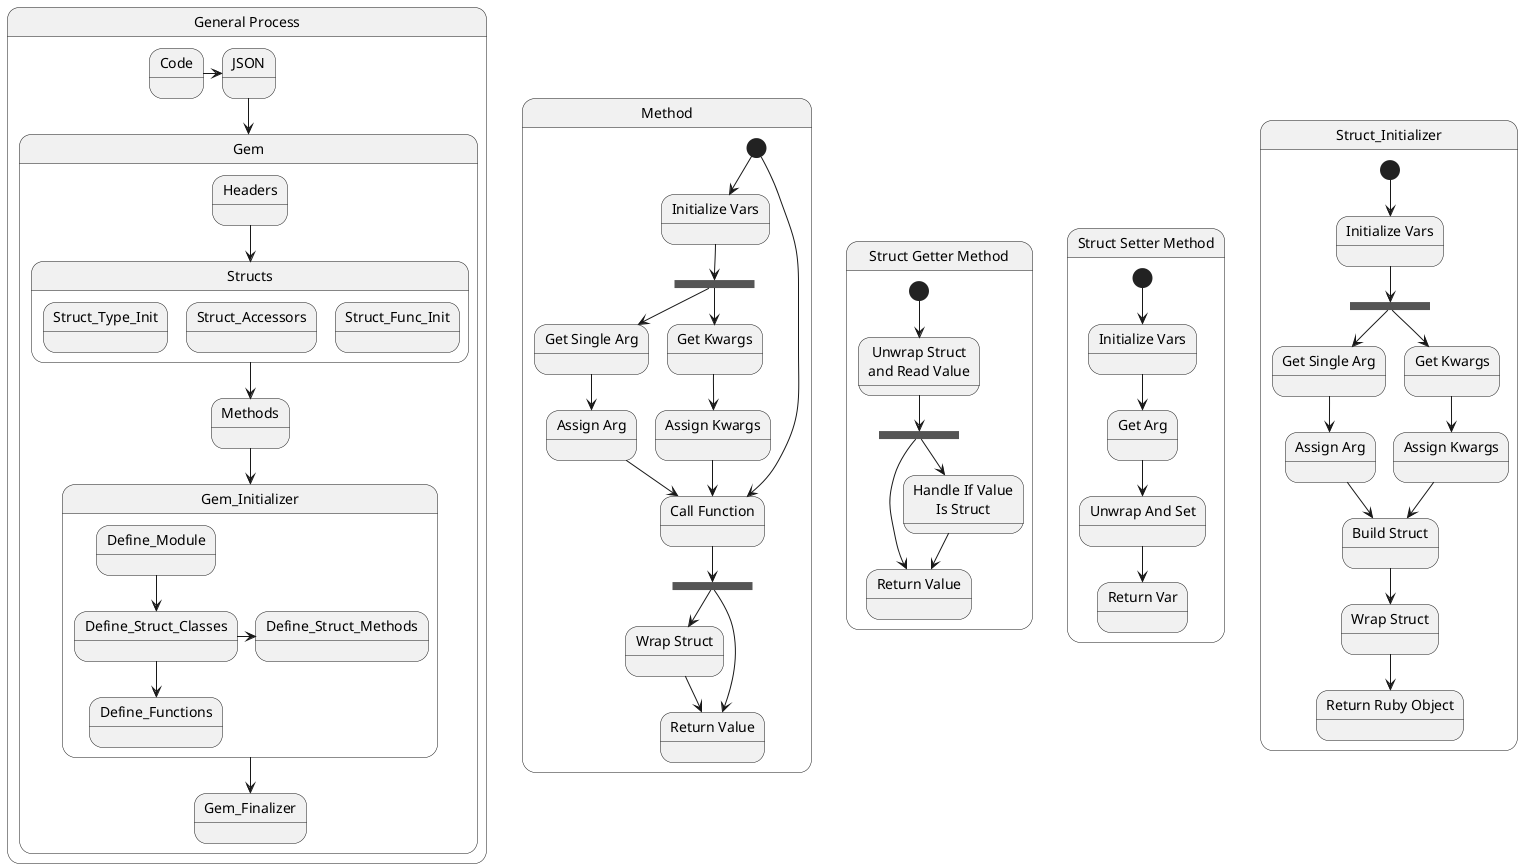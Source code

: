 @startuml

state "General Process" as General_Process {
	state Code
	state JSON
	state Gem {
		state Headers
		state Structs {
			state Struct_Type_Init
			state Struct_Accessors
			state Struct_Func_Init
		}
		state Methods
		state Gem_Initializer {
			state Define_Module
			state Define_Struct_Classes
			state Define_Struct_Methods
			state Define_Functions
		}
		state Gem_Finalizer

		Code -r-> JSON
		JSON -d-> Gem
		
		Headers -d-> Structs
		Structs -d-> Methods
		Methods -d-> Gem_Initializer
		Gem_Initializer -d-> Gem_Finalizer
		
		Define_Module -d-> Define_Struct_Classes
		Define_Struct_Classes -r-> Define_Struct_Methods
		Define_Struct_Classes -d-> Define_Functions
	}
}
state "Method" as C_Function {
	state "Initialize Vars" as Initialize_Vars_C_Function
	state fork_kw_args_c_function <<fork>>
	state "Get Single Arg" as Get_Arg_C_Function
	state "Get Kwargs" as Get_Kwargs_C_Function
	state "Assign Arg" as Assign_Arg_C_Function
	state "Assign Kwargs" as Assign_Kwargs_C_Function
	state "Call Function" as Call_C_Function
	state fork_wrap_struct_c_function <<fork>>
	state "Wrap Struct" as Wrap_Struct_C_Function
	state "Return Value" as Return_C_Function

	[*] -d-> Initialize_Vars_C_Function
	[*] -d-> Call_C_Function

	Initialize_Vars_C_Function -d-> fork_kw_args_c_function
	
	fork_kw_args_c_function -d-> Get_Arg_C_Function
	Get_Arg_C_Function -d-> Assign_Arg_C_Function
	
	fork_kw_args_c_function -d-> Get_Kwargs_C_Function
	Get_Kwargs_C_Function -d-> Assign_Kwargs_C_Function
	
	Assign_Arg_C_Function -d-> Call_C_Function
	Assign_Kwargs_C_Function -d-> Call_C_Function
	
	Call_C_Function -d-> fork_wrap_struct_c_function
	fork_wrap_struct_c_function -d-> Wrap_Struct_C_Function
	
	fork_wrap_struct_c_function -d-> Return_C_Function
	Wrap_Struct_C_Function -d-> Return_C_Function
}

state "Struct Getter Method" as Struct_Getter {
	state fork_is_struct_getter <<fork>>
	state "Unwrap Struct\nand Read Value" as Unwrap_Struct_Getter
	state "Return Value" as Return_Struct_Getter
	state "Handle If Value\nIs Struct" as Handle_Struct_Value_Getter

	[*] -d-> Unwrap_Struct_Getter
	Unwrap_Struct_Getter -d-> fork_is_struct_getter
	fork_is_struct_getter -d-> Return_Struct_Getter
	fork_is_struct_getter -d-> Handle_Struct_Value_Getter
	Handle_Struct_Value_Getter -d-> Return_Struct_Getter

}

state "Struct Setter Method" as Struct_Setter {
	state "Initialize Vars" as Initialize_Vars_Setter
	state "Get Arg" as Get_Arg_Setter
	state "Unwrap And Set" as Unwrap_Struct_Setter
	state "Return Var" as Return_Setter

	[*] -d-> Initialize_Vars_Setter
	Initialize_Vars_Setter -d-> Get_Arg_Setter
	Get_Arg_Setter -d-> Unwrap_Struct_Setter
	Unwrap_Struct_Setter -d-> Return_Setter
}

state Struct_Initializer {
	state "Initialize Vars" as Initialize_Vars_Struct_Init
	state fork_kw_args_struct_init <<fork>>
	state "Get Single Arg" as Get_Arg_Struct_Init
	state "Get Kwargs" as Get_Kwargs_Struct_Init
	state "Assign Arg" as Assign_Arg_Struct_Init
	state "Assign Kwargs" as Assign_Kwargs_Struct_Init
	state "Build Struct" as Build_Struct_Struct_Init
	state "Wrap Struct" as Wrap_Struct_Struct_Init
	state "Return Ruby Object" as Return_Struct_Init

	[*] -d-> Initialize_Vars_Struct_Init

	Initialize_Vars_Struct_Init -d-> fork_kw_args_struct_init
	
	fork_kw_args_struct_init -d-> Get_Arg_Struct_Init
	Get_Arg_Struct_Init -d-> Assign_Arg_Struct_Init
	
	fork_kw_args_struct_init -d-> Get_Kwargs_Struct_Init
	Get_Kwargs_Struct_Init -d-> Assign_Kwargs_Struct_Init
	
	Assign_Arg_Struct_Init -d-> Build_Struct_Struct_Init
	Assign_Kwargs_Struct_Init -d-> Build_Struct_Struct_Init
	
	Build_Struct_Struct_Init -d-> Wrap_Struct_Struct_Init
	
	Wrap_Struct_Struct_Init -d-> Return_Struct_Init
}

	

@enduml

